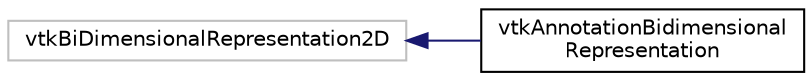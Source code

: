 digraph "Graphical Class Hierarchy"
{
  bgcolor="transparent";
  edge [fontname="Helvetica",fontsize="10",labelfontname="Helvetica",labelfontsize="10"];
  node [fontname="Helvetica",fontsize="10",shape=record];
  rankdir="LR";
  Node394 [label="vtkBiDimensionalRepresentation2D",height=0.2,width=0.4,color="grey75"];
  Node394 -> Node0 [dir="back",color="midnightblue",fontsize="10",style="solid",fontname="Helvetica"];
  Node0 [label="vtkAnnotationBidimensional\lRepresentation",height=0.2,width=0.4,color="black",URL="$classvtkAnnotationBidimensionalRepresentation.html"];
}
